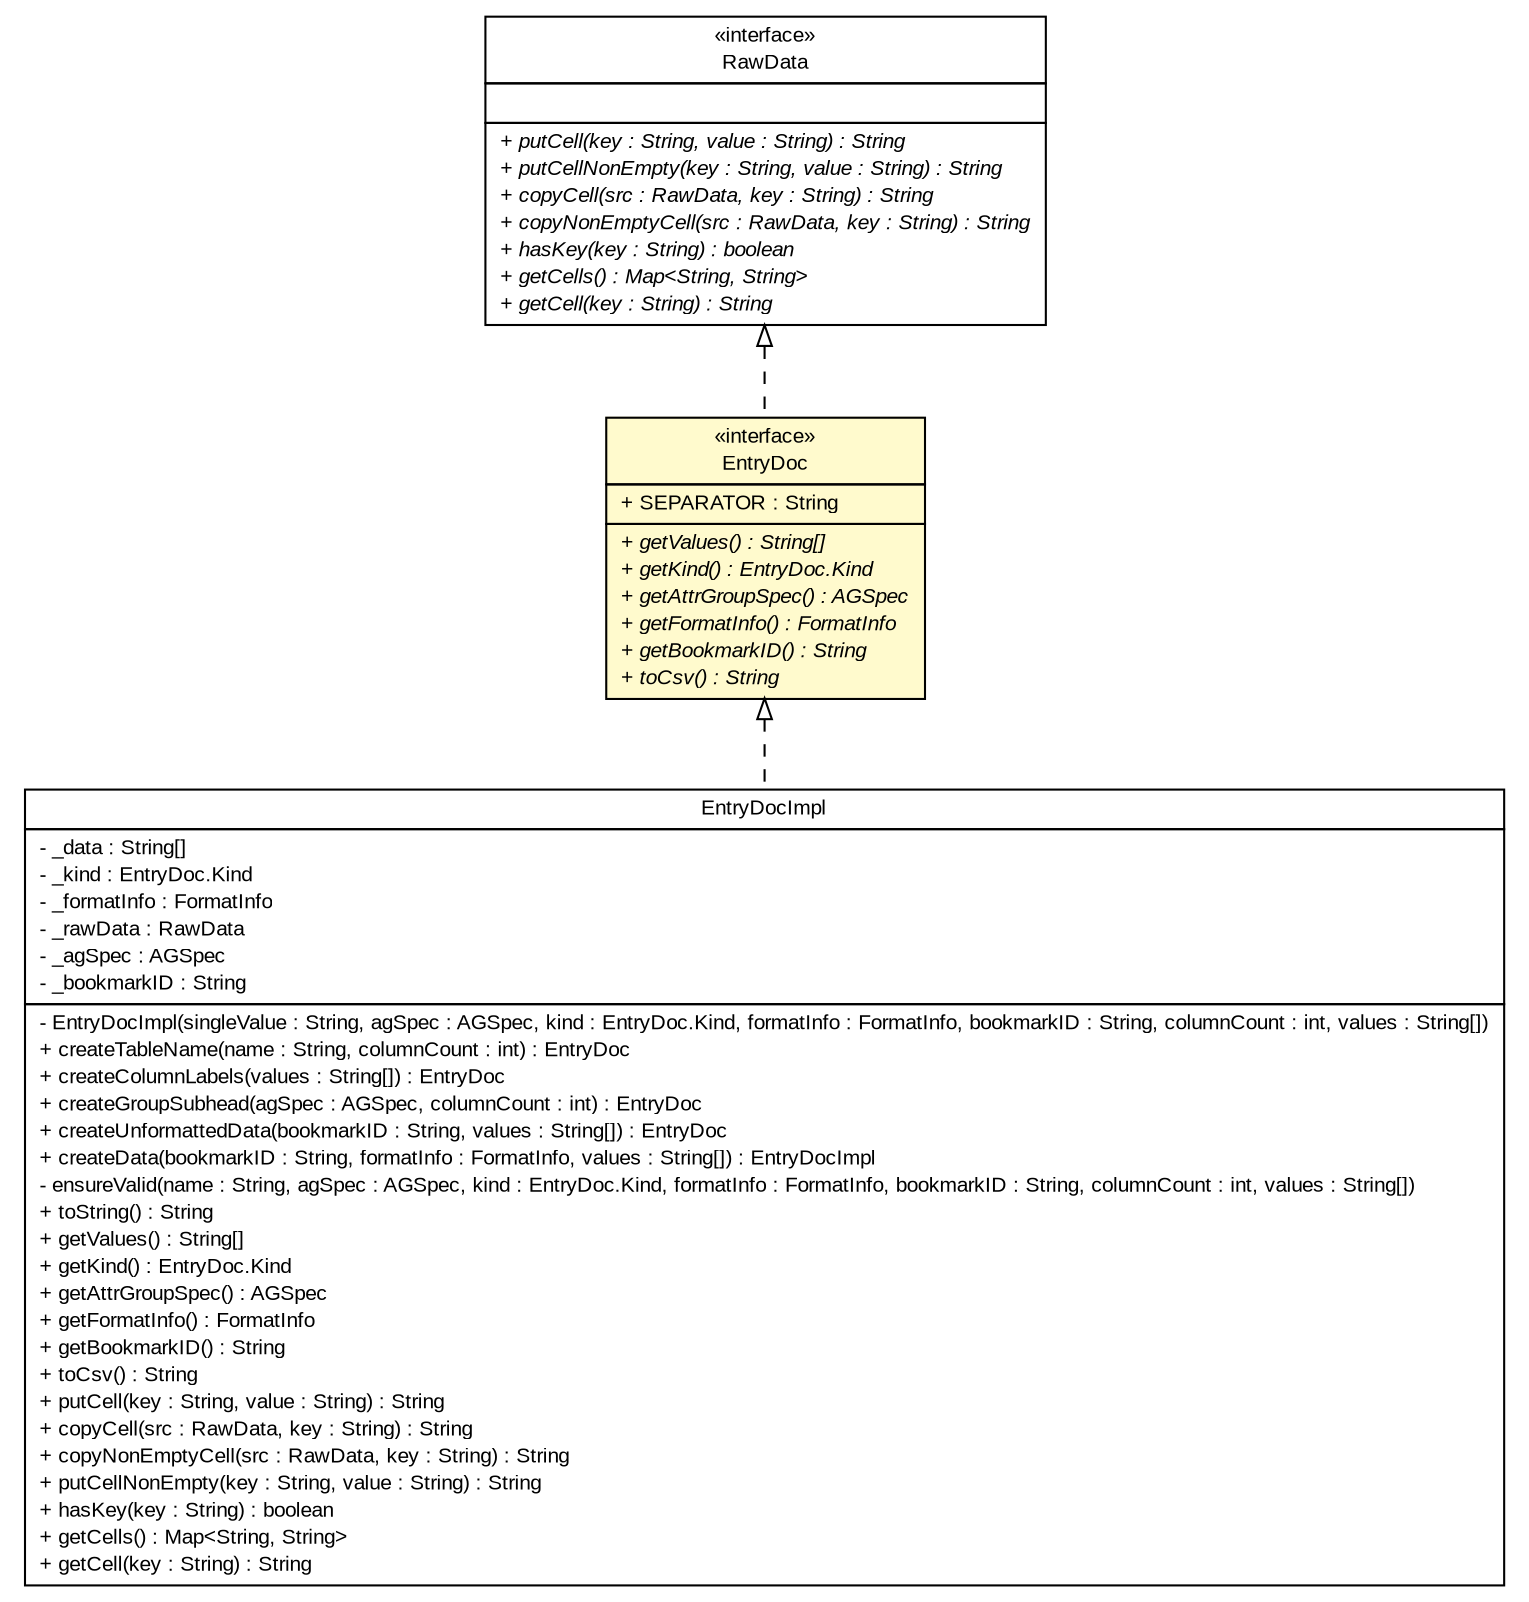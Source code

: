 #!/usr/local/bin/dot
#
# Class diagram 
# Generated by UMLGraph version R5_6_6-6-g3bdff0 (http://www.umlgraph.org/)
#

digraph G {
	edge [fontname="arial",fontsize=10,labelfontname="arial",labelfontsize=10];
	node [fontname="arial",fontsize=10,shape=plaintext];
	nodesep=0.25;
	ranksep=0.5;
	// org.tanjakostic.jcleancim.docgen.collector.RawData
	c112270 [label=<<table title="org.tanjakostic.jcleancim.docgen.collector.RawData" border="0" cellborder="1" cellspacing="0" cellpadding="2" port="p" href="./RawData.html">
		<tr><td><table border="0" cellspacing="0" cellpadding="1">
<tr><td align="center" balign="center"> &#171;interface&#187; </td></tr>
<tr><td align="center" balign="center"> RawData </td></tr>
		</table></td></tr>
		<tr><td><table border="0" cellspacing="0" cellpadding="1">
<tr><td align="left" balign="left">  </td></tr>
		</table></td></tr>
		<tr><td><table border="0" cellspacing="0" cellpadding="1">
<tr><td align="left" balign="left"><font face="Arial Italic" point-size="10.0"> + putCell(key : String, value : String) : String </font></td></tr>
<tr><td align="left" balign="left"><font face="Arial Italic" point-size="10.0"> + putCellNonEmpty(key : String, value : String) : String </font></td></tr>
<tr><td align="left" balign="left"><font face="Arial Italic" point-size="10.0"> + copyCell(src : RawData, key : String) : String </font></td></tr>
<tr><td align="left" balign="left"><font face="Arial Italic" point-size="10.0"> + copyNonEmptyCell(src : RawData, key : String) : String </font></td></tr>
<tr><td align="left" balign="left"><font face="Arial Italic" point-size="10.0"> + hasKey(key : String) : boolean </font></td></tr>
<tr><td align="left" balign="left"><font face="Arial Italic" point-size="10.0"> + getCells() : Map&lt;String, String&gt; </font></td></tr>
<tr><td align="left" balign="left"><font face="Arial Italic" point-size="10.0"> + getCell(key : String) : String </font></td></tr>
		</table></td></tr>
		</table>>, URL="./RawData.html", fontname="arial", fontcolor="black", fontsize=10.0];
	// org.tanjakostic.jcleancim.docgen.collector.EntryDoc
	c112284 [label=<<table title="org.tanjakostic.jcleancim.docgen.collector.EntryDoc" border="0" cellborder="1" cellspacing="0" cellpadding="2" port="p" bgcolor="lemonChiffon" href="./EntryDoc.html">
		<tr><td><table border="0" cellspacing="0" cellpadding="1">
<tr><td align="center" balign="center"> &#171;interface&#187; </td></tr>
<tr><td align="center" balign="center"> EntryDoc </td></tr>
		</table></td></tr>
		<tr><td><table border="0" cellspacing="0" cellpadding="1">
<tr><td align="left" balign="left"> + SEPARATOR : String </td></tr>
		</table></td></tr>
		<tr><td><table border="0" cellspacing="0" cellpadding="1">
<tr><td align="left" balign="left"><font face="Arial Italic" point-size="10.0"> + getValues() : String[] </font></td></tr>
<tr><td align="left" balign="left"><font face="Arial Italic" point-size="10.0"> + getKind() : EntryDoc.Kind </font></td></tr>
<tr><td align="left" balign="left"><font face="Arial Italic" point-size="10.0"> + getAttrGroupSpec() : AGSpec </font></td></tr>
<tr><td align="left" balign="left"><font face="Arial Italic" point-size="10.0"> + getFormatInfo() : FormatInfo </font></td></tr>
<tr><td align="left" balign="left"><font face="Arial Italic" point-size="10.0"> + getBookmarkID() : String </font></td></tr>
<tr><td align="left" balign="left"><font face="Arial Italic" point-size="10.0"> + toCsv() : String </font></td></tr>
		</table></td></tr>
		</table>>, URL="./EntryDoc.html", fontname="arial", fontcolor="black", fontsize=10.0];
	// org.tanjakostic.jcleancim.docgen.collector.impl.EntryDocImpl
	c112306 [label=<<table title="org.tanjakostic.jcleancim.docgen.collector.impl.EntryDocImpl" border="0" cellborder="1" cellspacing="0" cellpadding="2" port="p" href="./impl/EntryDocImpl.html">
		<tr><td><table border="0" cellspacing="0" cellpadding="1">
<tr><td align="center" balign="center"> EntryDocImpl </td></tr>
		</table></td></tr>
		<tr><td><table border="0" cellspacing="0" cellpadding="1">
<tr><td align="left" balign="left"> - _data : String[] </td></tr>
<tr><td align="left" balign="left"> - _kind : EntryDoc.Kind </td></tr>
<tr><td align="left" balign="left"> - _formatInfo : FormatInfo </td></tr>
<tr><td align="left" balign="left"> - _rawData : RawData </td></tr>
<tr><td align="left" balign="left"> - _agSpec : AGSpec </td></tr>
<tr><td align="left" balign="left"> - _bookmarkID : String </td></tr>
		</table></td></tr>
		<tr><td><table border="0" cellspacing="0" cellpadding="1">
<tr><td align="left" balign="left"> - EntryDocImpl(singleValue : String, agSpec : AGSpec, kind : EntryDoc.Kind, formatInfo : FormatInfo, bookmarkID : String, columnCount : int, values : String[]) </td></tr>
<tr><td align="left" balign="left"> + createTableName(name : String, columnCount : int) : EntryDoc </td></tr>
<tr><td align="left" balign="left"> + createColumnLabels(values : String[]) : EntryDoc </td></tr>
<tr><td align="left" balign="left"> + createGroupSubhead(agSpec : AGSpec, columnCount : int) : EntryDoc </td></tr>
<tr><td align="left" balign="left"> + createUnformattedData(bookmarkID : String, values : String[]) : EntryDoc </td></tr>
<tr><td align="left" balign="left"> + createData(bookmarkID : String, formatInfo : FormatInfo, values : String[]) : EntryDocImpl </td></tr>
<tr><td align="left" balign="left"> - ensureValid(name : String, agSpec : AGSpec, kind : EntryDoc.Kind, formatInfo : FormatInfo, bookmarkID : String, columnCount : int, values : String[]) </td></tr>
<tr><td align="left" balign="left"> + toString() : String </td></tr>
<tr><td align="left" balign="left"> + getValues() : String[] </td></tr>
<tr><td align="left" balign="left"> + getKind() : EntryDoc.Kind </td></tr>
<tr><td align="left" balign="left"> + getAttrGroupSpec() : AGSpec </td></tr>
<tr><td align="left" balign="left"> + getFormatInfo() : FormatInfo </td></tr>
<tr><td align="left" balign="left"> + getBookmarkID() : String </td></tr>
<tr><td align="left" balign="left"> + toCsv() : String </td></tr>
<tr><td align="left" balign="left"> + putCell(key : String, value : String) : String </td></tr>
<tr><td align="left" balign="left"> + copyCell(src : RawData, key : String) : String </td></tr>
<tr><td align="left" balign="left"> + copyNonEmptyCell(src : RawData, key : String) : String </td></tr>
<tr><td align="left" balign="left"> + putCellNonEmpty(key : String, value : String) : String </td></tr>
<tr><td align="left" balign="left"> + hasKey(key : String) : boolean </td></tr>
<tr><td align="left" balign="left"> + getCells() : Map&lt;String, String&gt; </td></tr>
<tr><td align="left" balign="left"> + getCell(key : String) : String </td></tr>
		</table></td></tr>
		</table>>, URL="./impl/EntryDocImpl.html", fontname="arial", fontcolor="black", fontsize=10.0];
	//org.tanjakostic.jcleancim.docgen.collector.EntryDoc implements org.tanjakostic.jcleancim.docgen.collector.RawData
	c112270:p -> c112284:p [dir=back,arrowtail=empty,style=dashed];
	//org.tanjakostic.jcleancim.docgen.collector.impl.EntryDocImpl implements org.tanjakostic.jcleancim.docgen.collector.EntryDoc
	c112284:p -> c112306:p [dir=back,arrowtail=empty,style=dashed];
}

